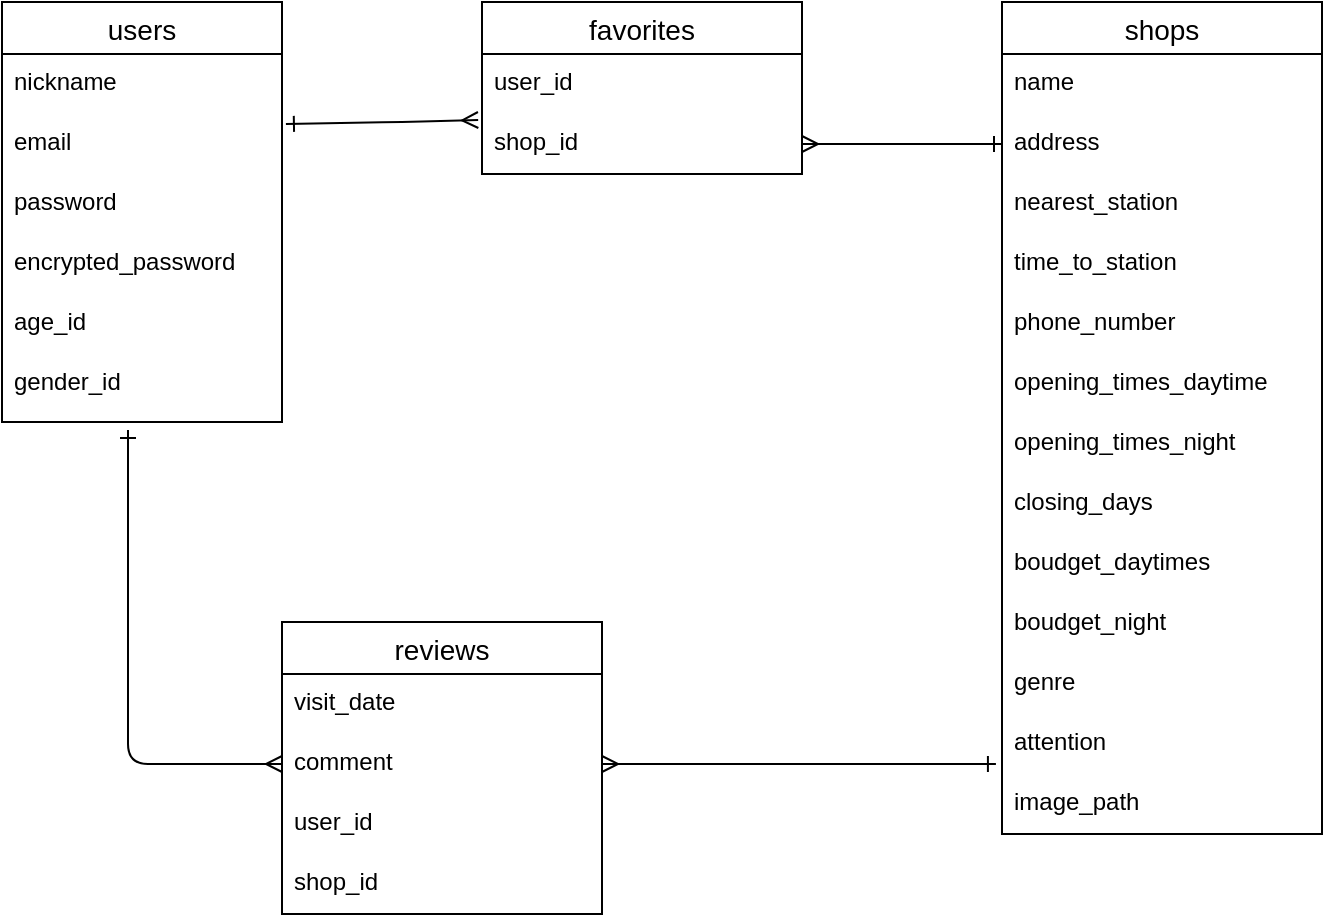 <mxfile>
    <diagram id="hs5XtxtEEQJac38Qc1wp" name="ページ1">
        <mxGraphModel dx="1216" dy="802" grid="1" gridSize="10" guides="1" tooltips="1" connect="1" arrows="1" fold="1" page="1" pageScale="1" pageWidth="827" pageHeight="1169" math="0" shadow="0">
            <root>
                <mxCell id="0"/>
                <mxCell id="1" parent="0"/>
                <mxCell id="23" value="users" style="swimlane;fontStyle=0;childLayout=stackLayout;horizontal=1;startSize=26;horizontalStack=0;resizeParent=1;resizeParentMax=0;resizeLast=0;collapsible=1;marginBottom=0;align=center;fontSize=14;" parent="1" vertex="1">
                    <mxGeometry x="40" y="140" width="140" height="210" as="geometry"/>
                </mxCell>
                <mxCell id="24" value="nickname" style="text;strokeColor=none;fillColor=none;spacingLeft=4;spacingRight=4;overflow=hidden;rotatable=0;points=[[0,0.5],[1,0.5]];portConstraint=eastwest;fontSize=12;" parent="23" vertex="1">
                    <mxGeometry y="26" width="140" height="30" as="geometry"/>
                </mxCell>
                <mxCell id="25" value="email" style="text;strokeColor=none;fillColor=none;spacingLeft=4;spacingRight=4;overflow=hidden;rotatable=0;points=[[0,0.5],[1,0.5]];portConstraint=eastwest;fontSize=12;" parent="23" vertex="1">
                    <mxGeometry y="56" width="140" height="30" as="geometry"/>
                </mxCell>
                <mxCell id="26" value="password" style="text;strokeColor=none;fillColor=none;spacingLeft=4;spacingRight=4;overflow=hidden;rotatable=0;points=[[0,0.5],[1,0.5]];portConstraint=eastwest;fontSize=12;" parent="23" vertex="1">
                    <mxGeometry y="86" width="140" height="30" as="geometry"/>
                </mxCell>
                <mxCell id="28" value="encrypted_password" style="text;strokeColor=none;fillColor=none;spacingLeft=4;spacingRight=4;overflow=hidden;rotatable=0;points=[[0,0.5],[1,0.5]];portConstraint=eastwest;fontSize=12;" parent="23" vertex="1">
                    <mxGeometry y="116" width="140" height="30" as="geometry"/>
                </mxCell>
                <mxCell id="29" value="age_id" style="text;strokeColor=none;fillColor=none;spacingLeft=4;spacingRight=4;overflow=hidden;rotatable=0;points=[[0,0.5],[1,0.5]];portConstraint=eastwest;fontSize=12;" parent="23" vertex="1">
                    <mxGeometry y="146" width="140" height="30" as="geometry"/>
                </mxCell>
                <mxCell id="31" value="gender_id" style="text;strokeColor=none;fillColor=none;spacingLeft=4;spacingRight=4;overflow=hidden;rotatable=0;points=[[0,0.5],[1,0.5]];portConstraint=eastwest;fontSize=12;" parent="23" vertex="1">
                    <mxGeometry y="176" width="140" height="34" as="geometry"/>
                </mxCell>
                <mxCell id="32" value="shops" style="swimlane;fontStyle=0;childLayout=stackLayout;horizontal=1;startSize=26;horizontalStack=0;resizeParent=1;resizeParentMax=0;resizeLast=0;collapsible=1;marginBottom=0;align=center;fontSize=14;" parent="1" vertex="1">
                    <mxGeometry x="540" y="140" width="160" height="416" as="geometry"/>
                </mxCell>
                <mxCell id="33" value="name" style="text;strokeColor=none;fillColor=none;spacingLeft=4;spacingRight=4;overflow=hidden;rotatable=0;points=[[0,0.5],[1,0.5]];portConstraint=eastwest;fontSize=12;" parent="32" vertex="1">
                    <mxGeometry y="26" width="160" height="30" as="geometry"/>
                </mxCell>
                <mxCell id="34" value="address" style="text;strokeColor=none;fillColor=none;spacingLeft=4;spacingRight=4;overflow=hidden;rotatable=0;points=[[0,0.5],[1,0.5]];portConstraint=eastwest;fontSize=12;" parent="32" vertex="1">
                    <mxGeometry y="56" width="160" height="30" as="geometry"/>
                </mxCell>
                <mxCell id="36" value="nearest_station" style="text;strokeColor=none;fillColor=none;spacingLeft=4;spacingRight=4;overflow=hidden;rotatable=0;points=[[0,0.5],[1,0.5]];portConstraint=eastwest;fontSize=12;" parent="32" vertex="1">
                    <mxGeometry y="86" width="160" height="30" as="geometry"/>
                </mxCell>
                <mxCell id="38" value="time_to_station" style="text;strokeColor=none;fillColor=none;spacingLeft=4;spacingRight=4;overflow=hidden;rotatable=0;points=[[0,0.5],[1,0.5]];portConstraint=eastwest;fontSize=12;" parent="32" vertex="1">
                    <mxGeometry y="116" width="160" height="30" as="geometry"/>
                </mxCell>
                <mxCell id="35" value="phone_number" style="text;strokeColor=none;fillColor=none;spacingLeft=4;spacingRight=4;overflow=hidden;rotatable=0;points=[[0,0.5],[1,0.5]];portConstraint=eastwest;fontSize=12;" parent="32" vertex="1">
                    <mxGeometry y="146" width="160" height="30" as="geometry"/>
                </mxCell>
                <mxCell id="49" value="opening_times_daytime" style="text;strokeColor=none;fillColor=none;spacingLeft=4;spacingRight=4;overflow=hidden;rotatable=0;points=[[0,0.5],[1,0.5]];portConstraint=eastwest;fontSize=12;" vertex="1" parent="32">
                    <mxGeometry y="176" width="160" height="30" as="geometry"/>
                </mxCell>
                <mxCell id="50" value="opening_times_night" style="text;strokeColor=none;fillColor=none;spacingLeft=4;spacingRight=4;overflow=hidden;rotatable=0;points=[[0,0.5],[1,0.5]];portConstraint=eastwest;fontSize=12;" vertex="1" parent="32">
                    <mxGeometry y="206" width="160" height="30" as="geometry"/>
                </mxCell>
                <mxCell id="51" value="closing_days" style="text;strokeColor=none;fillColor=none;spacingLeft=4;spacingRight=4;overflow=hidden;rotatable=0;points=[[0,0.5],[1,0.5]];portConstraint=eastwest;fontSize=12;" vertex="1" parent="32">
                    <mxGeometry y="236" width="160" height="30" as="geometry"/>
                </mxCell>
                <mxCell id="52" value="boudget_daytimes" style="text;strokeColor=none;fillColor=none;spacingLeft=4;spacingRight=4;overflow=hidden;rotatable=0;points=[[0,0.5],[1,0.5]];portConstraint=eastwest;fontSize=12;" vertex="1" parent="32">
                    <mxGeometry y="266" width="160" height="30" as="geometry"/>
                </mxCell>
                <mxCell id="53" value="boudget_night" style="text;strokeColor=none;fillColor=none;spacingLeft=4;spacingRight=4;overflow=hidden;rotatable=0;points=[[0,0.5],[1,0.5]];portConstraint=eastwest;fontSize=12;" vertex="1" parent="32">
                    <mxGeometry y="296" width="160" height="30" as="geometry"/>
                </mxCell>
                <mxCell id="54" value="genre" style="text;strokeColor=none;fillColor=none;spacingLeft=4;spacingRight=4;overflow=hidden;rotatable=0;points=[[0,0.5],[1,0.5]];portConstraint=eastwest;fontSize=12;" vertex="1" parent="32">
                    <mxGeometry y="326" width="160" height="30" as="geometry"/>
                </mxCell>
                <mxCell id="55" value="attention" style="text;strokeColor=none;fillColor=none;spacingLeft=4;spacingRight=4;overflow=hidden;rotatable=0;points=[[0,0.5],[1,0.5]];portConstraint=eastwest;fontSize=12;" vertex="1" parent="32">
                    <mxGeometry y="356" width="160" height="30" as="geometry"/>
                </mxCell>
                <mxCell id="58" value="image_path" style="text;strokeColor=none;fillColor=none;spacingLeft=4;spacingRight=4;overflow=hidden;rotatable=0;points=[[0,0.5],[1,0.5]];portConstraint=eastwest;fontSize=12;" vertex="1" parent="32">
                    <mxGeometry y="386" width="160" height="30" as="geometry"/>
                </mxCell>
                <mxCell id="39" value="favorites" style="swimlane;fontStyle=0;childLayout=stackLayout;horizontal=1;startSize=26;horizontalStack=0;resizeParent=1;resizeParentMax=0;resizeLast=0;collapsible=1;marginBottom=0;align=center;fontSize=14;" parent="1" vertex="1">
                    <mxGeometry x="280" y="140" width="160" height="86" as="geometry"/>
                </mxCell>
                <mxCell id="40" value="user_id" style="text;strokeColor=none;fillColor=none;spacingLeft=4;spacingRight=4;overflow=hidden;rotatable=0;points=[[0,0.5],[1,0.5]];portConstraint=eastwest;fontSize=12;" parent="39" vertex="1">
                    <mxGeometry y="26" width="160" height="30" as="geometry"/>
                </mxCell>
                <mxCell id="41" value="shop_id" style="text;strokeColor=none;fillColor=none;spacingLeft=4;spacingRight=4;overflow=hidden;rotatable=0;points=[[0,0.5],[1,0.5]];portConstraint=eastwest;fontSize=12;" parent="39" vertex="1">
                    <mxGeometry y="56" width="160" height="30" as="geometry"/>
                </mxCell>
                <mxCell id="43" value="reviews" style="swimlane;fontStyle=0;childLayout=stackLayout;horizontal=1;startSize=26;horizontalStack=0;resizeParent=1;resizeParentMax=0;resizeLast=0;collapsible=1;marginBottom=0;align=center;fontSize=14;" parent="1" vertex="1">
                    <mxGeometry x="180" y="450" width="160" height="146" as="geometry"/>
                </mxCell>
                <mxCell id="46" value="visit_date" style="text;strokeColor=none;fillColor=none;spacingLeft=4;spacingRight=4;overflow=hidden;rotatable=0;points=[[0,0.5],[1,0.5]];portConstraint=eastwest;fontSize=12;" parent="43" vertex="1">
                    <mxGeometry y="26" width="160" height="30" as="geometry"/>
                </mxCell>
                <mxCell id="47" value="comment" style="text;strokeColor=none;fillColor=none;spacingLeft=4;spacingRight=4;overflow=hidden;rotatable=0;points=[[0,0.5],[1,0.5]];portConstraint=eastwest;fontSize=12;" parent="43" vertex="1">
                    <mxGeometry y="56" width="160" height="30" as="geometry"/>
                </mxCell>
                <mxCell id="44" value="user_id" style="text;strokeColor=none;fillColor=none;spacingLeft=4;spacingRight=4;overflow=hidden;rotatable=0;points=[[0,0.5],[1,0.5]];portConstraint=eastwest;fontSize=12;" parent="43" vertex="1">
                    <mxGeometry y="86" width="160" height="30" as="geometry"/>
                </mxCell>
                <mxCell id="45" value="shop_id" style="text;strokeColor=none;fillColor=none;spacingLeft=4;spacingRight=4;overflow=hidden;rotatable=0;points=[[0,0.5],[1,0.5]];portConstraint=eastwest;fontSize=12;" parent="43" vertex="1">
                    <mxGeometry y="116" width="160" height="30" as="geometry"/>
                </mxCell>
                <mxCell id="59" style="edgeStyle=none;html=1;entryX=-0.012;entryY=0.1;entryDx=0;entryDy=0;entryPerimeter=0;endArrow=ERmany;endFill=0;startArrow=ERone;startFill=0;exitX=1.014;exitY=0.167;exitDx=0;exitDy=0;exitPerimeter=0;" edge="1" parent="1" source="25" target="41">
                    <mxGeometry relative="1" as="geometry">
                        <mxPoint x="190" y="240" as="sourcePoint"/>
                        <Array as="points">
                            <mxPoint x="240" y="200"/>
                        </Array>
                    </mxGeometry>
                </mxCell>
                <mxCell id="60" style="edgeStyle=none;html=1;entryX=0.45;entryY=1.118;entryDx=0;entryDy=0;entryPerimeter=0;startArrow=ERmany;startFill=0;endArrow=ERone;endFill=0;" edge="1" parent="1" source="47" target="31">
                    <mxGeometry relative="1" as="geometry">
                        <Array as="points">
                            <mxPoint x="103" y="521"/>
                        </Array>
                    </mxGeometry>
                </mxCell>
                <mxCell id="61" style="edgeStyle=none;html=1;entryX=1;entryY=0.5;entryDx=0;entryDy=0;startArrow=ERone;startFill=0;endArrow=ERmany;endFill=0;" edge="1" parent="1" source="34" target="41">
                    <mxGeometry relative="1" as="geometry"/>
                </mxCell>
                <mxCell id="62" style="edgeStyle=none;html=1;startArrow=ERmany;startFill=0;endArrow=ERone;endFill=0;entryX=-0.019;entryY=0.833;entryDx=0;entryDy=0;entryPerimeter=0;" edge="1" parent="1" source="47" target="55">
                    <mxGeometry relative="1" as="geometry">
                        <mxPoint x="480" y="521" as="targetPoint"/>
                    </mxGeometry>
                </mxCell>
            </root>
        </mxGraphModel>
    </diagram>
    <diagram id="hygcsbdK84a3SZd7Lnxe" name="ページ2">
        <mxGraphModel dx="1216" dy="802" grid="1" gridSize="10" guides="1" tooltips="1" connect="1" arrows="1" fold="1" page="1" pageScale="1" pageWidth="827" pageHeight="1169" math="0" shadow="0">
            <root>
                <mxCell id="0"/>
                <mxCell id="1" parent="0"/>
                <mxCell id="YF-wB4VI3w1Ay-OnUVy--18" style="edgeStyle=none;html=1;exitX=1;exitY=0.5;exitDx=0;exitDy=0;entryX=0;entryY=0.5;entryDx=0;entryDy=0;startArrow=none;startFill=0;endArrow=none;endFill=0;" edge="1" parent="1" source="YF-wB4VI3w1Ay-OnUVy--2" target="YF-wB4VI3w1Ay-OnUVy--3">
                    <mxGeometry relative="1" as="geometry">
                        <Array as="points">
                            <mxPoint x="200" y="140"/>
                        </Array>
                    </mxGeometry>
                </mxCell>
                <mxCell id="YF-wB4VI3w1Ay-OnUVy--29" style="edgeStyle=none;html=1;startArrow=none;startFill=0;endArrow=none;endFill=0;entryX=0;entryY=0.5;entryDx=0;entryDy=0;" edge="1" parent="1" target="YF-wB4VI3w1Ay-OnUVy--10">
                    <mxGeometry relative="1" as="geometry">
                        <mxPoint x="180" y="520" as="targetPoint"/>
                        <mxPoint x="200" y="140" as="sourcePoint"/>
                        <Array as="points">
                            <mxPoint x="200" y="620"/>
                        </Array>
                    </mxGeometry>
                </mxCell>
                <mxCell id="YF-wB4VI3w1Ay-OnUVy--2" value="店舗一覧ページ" style="rounded=1;arcSize=10;whiteSpace=wrap;html=1;align=center;" vertex="1" parent="1">
                    <mxGeometry x="40" y="120" width="120" height="40" as="geometry"/>
                </mxCell>
                <mxCell id="YF-wB4VI3w1Ay-OnUVy--3" value="ユーザー新規登録ページ" style="rounded=1;arcSize=10;whiteSpace=wrap;html=1;align=center;" vertex="1" parent="1">
                    <mxGeometry x="240" y="120" width="160" height="40" as="geometry"/>
                </mxCell>
                <mxCell id="YF-wB4VI3w1Ay-OnUVy--28" style="edgeStyle=none;html=1;startArrow=none;startFill=0;endArrow=none;endFill=0;" edge="1" parent="1" source="YF-wB4VI3w1Ay-OnUVy--5">
                    <mxGeometry relative="1" as="geometry">
                        <mxPoint x="200" y="220" as="targetPoint"/>
                    </mxGeometry>
                </mxCell>
                <mxCell id="YF-wB4VI3w1Ay-OnUVy--5" value="ユーザーログインページ" style="rounded=1;arcSize=10;whiteSpace=wrap;html=1;align=center;" vertex="1" parent="1">
                    <mxGeometry x="240" y="200" width="160" height="40" as="geometry"/>
                </mxCell>
                <mxCell id="YF-wB4VI3w1Ay-OnUVy--20" style="edgeStyle=none;html=1;startArrow=none;startFill=0;endArrow=none;endFill=0;" edge="1" parent="1" source="YF-wB4VI3w1Ay-OnUVy--6">
                    <mxGeometry relative="1" as="geometry">
                        <mxPoint x="200" y="300" as="targetPoint"/>
                    </mxGeometry>
                </mxCell>
                <mxCell id="YF-wB4VI3w1Ay-OnUVy--25" style="edgeStyle=none;html=1;entryX=0;entryY=0.5;entryDx=0;entryDy=0;startArrow=none;startFill=0;endArrow=none;endFill=0;" edge="1" parent="1" source="YF-wB4VI3w1Ay-OnUVy--6" target="YF-wB4VI3w1Ay-OnUVy--13">
                    <mxGeometry relative="1" as="geometry"/>
                </mxCell>
                <mxCell id="YF-wB4VI3w1Ay-OnUVy--6" value="プロフィール画面" style="rounded=1;arcSize=10;whiteSpace=wrap;html=1;align=center;" vertex="1" parent="1">
                    <mxGeometry x="240" y="280" width="160" height="40" as="geometry"/>
                </mxCell>
                <mxCell id="YF-wB4VI3w1Ay-OnUVy--21" style="edgeStyle=none;html=1;startArrow=none;startFill=0;endArrow=none;endFill=0;" edge="1" parent="1" source="YF-wB4VI3w1Ay-OnUVy--7">
                    <mxGeometry relative="1" as="geometry">
                        <mxPoint x="200" y="380" as="targetPoint"/>
                    </mxGeometry>
                </mxCell>
                <mxCell id="YF-wB4VI3w1Ay-OnUVy--7" value="お気に入りリスト" style="rounded=1;arcSize=10;whiteSpace=wrap;html=1;align=center;" vertex="1" parent="1">
                    <mxGeometry x="240" y="360" width="160" height="40" as="geometry"/>
                </mxCell>
                <mxCell id="YF-wB4VI3w1Ay-OnUVy--23" style="edgeStyle=none;html=1;startArrow=none;startFill=0;endArrow=none;endFill=0;" edge="1" parent="1" source="YF-wB4VI3w1Ay-OnUVy--8">
                    <mxGeometry relative="1" as="geometry">
                        <mxPoint x="200" y="540" as="targetPoint"/>
                    </mxGeometry>
                </mxCell>
                <mxCell id="YF-wB4VI3w1Ay-OnUVy--8" value="レビュー投稿一覧ページ" style="rounded=1;arcSize=10;whiteSpace=wrap;html=1;align=center;" vertex="1" parent="1">
                    <mxGeometry x="240" y="520" width="160" height="40" as="geometry"/>
                </mxCell>
                <mxCell id="YF-wB4VI3w1Ay-OnUVy--22" style="edgeStyle=none;html=1;startArrow=none;startFill=0;endArrow=none;endFill=0;" edge="1" parent="1" source="YF-wB4VI3w1Ay-OnUVy--9">
                    <mxGeometry relative="1" as="geometry">
                        <mxPoint x="200" y="460" as="targetPoint"/>
                    </mxGeometry>
                </mxCell>
                <mxCell id="YF-wB4VI3w1Ay-OnUVy--26" style="edgeStyle=none;html=1;entryX=0;entryY=0.5;entryDx=0;entryDy=0;startArrow=none;startFill=0;endArrow=none;endFill=0;" edge="1" parent="1" source="YF-wB4VI3w1Ay-OnUVy--9" target="YF-wB4VI3w1Ay-OnUVy--11">
                    <mxGeometry relative="1" as="geometry"/>
                </mxCell>
                <mxCell id="YF-wB4VI3w1Ay-OnUVy--27" style="edgeStyle=none;html=1;entryX=0;entryY=0.5;entryDx=0;entryDy=0;startArrow=none;startFill=0;endArrow=none;endFill=0;" edge="1" parent="1" target="YF-wB4VI3w1Ay-OnUVy--12">
                    <mxGeometry relative="1" as="geometry">
                        <mxPoint x="460" y="460" as="sourcePoint"/>
                        <Array as="points">
                            <mxPoint x="460" y="540"/>
                        </Array>
                    </mxGeometry>
                </mxCell>
                <mxCell id="YF-wB4VI3w1Ay-OnUVy--9" value="店舗詳細ページ" style="rounded=1;arcSize=10;whiteSpace=wrap;html=1;align=center;" vertex="1" parent="1">
                    <mxGeometry x="240" y="440" width="160" height="40" as="geometry"/>
                </mxCell>
                <mxCell id="YF-wB4VI3w1Ay-OnUVy--10" value="絞り込み検索ページ" style="rounded=1;arcSize=10;whiteSpace=wrap;html=1;align=center;" vertex="1" parent="1">
                    <mxGeometry x="240" y="600" width="160" height="40" as="geometry"/>
                </mxCell>
                <mxCell id="YF-wB4VI3w1Ay-OnUVy--11" value="レビュー投稿画面" style="rounded=1;arcSize=10;whiteSpace=wrap;html=1;align=center;" vertex="1" parent="1">
                    <mxGeometry x="520" y="440" width="160" height="40" as="geometry"/>
                </mxCell>
                <mxCell id="YF-wB4VI3w1Ay-OnUVy--12" value="レビュー編集画面" style="rounded=1;arcSize=10;whiteSpace=wrap;html=1;align=center;" vertex="1" parent="1">
                    <mxGeometry x="520" y="520" width="160" height="40" as="geometry"/>
                </mxCell>
                <mxCell id="YF-wB4VI3w1Ay-OnUVy--13" value="ユーザー情報編集画面" style="rounded=1;arcSize=10;whiteSpace=wrap;html=1;align=center;" vertex="1" parent="1">
                    <mxGeometry x="520" y="280" width="160" height="40" as="geometry"/>
                </mxCell>
            </root>
        </mxGraphModel>
    </diagram>
</mxfile>
